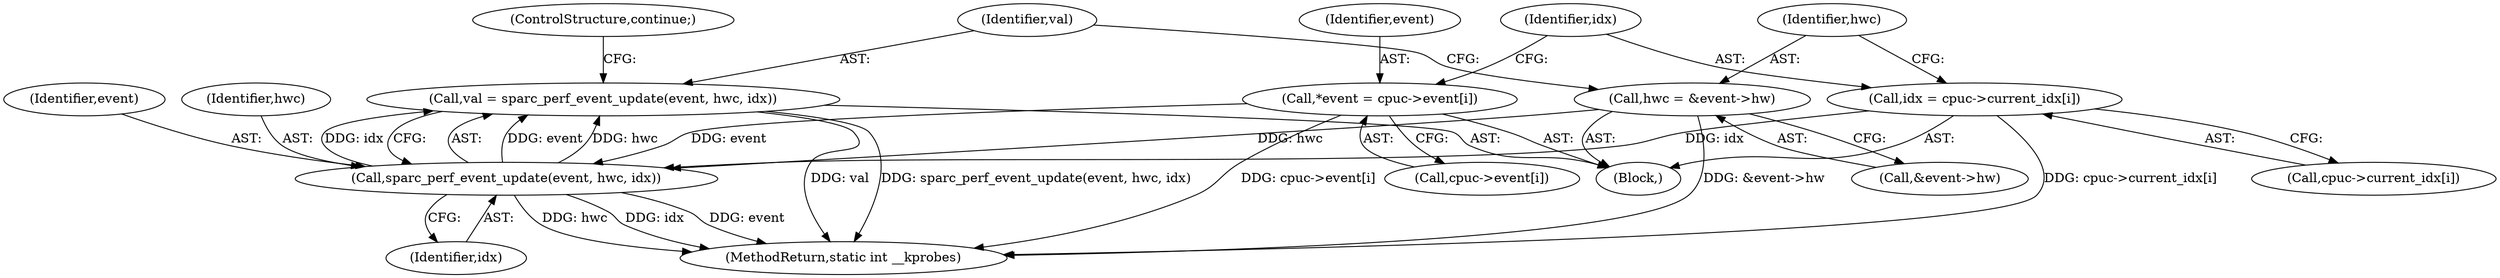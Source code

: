 digraph "0_linux_a8b0ca17b80e92faab46ee7179ba9e99ccb61233_31@API" {
"1000187" [label="(Call,val = sparc_perf_event_update(event, hwc, idx))"];
"1000189" [label="(Call,sparc_perf_event_update(event, hwc, idx))"];
"1000164" [label="(Call,*event = cpuc->event[i])"];
"1000181" [label="(Call,hwc = &event->hw)"];
"1000172" [label="(Call,idx = cpuc->current_idx[i])"];
"1000190" [label="(Identifier,event)"];
"1000182" [label="(Identifier,hwc)"];
"1000189" [label="(Call,sparc_perf_event_update(event, hwc, idx))"];
"1000172" [label="(Call,idx = cpuc->current_idx[i])"];
"1000166" [label="(Call,cpuc->event[i])"];
"1000193" [label="(ControlStructure,continue;)"];
"1000162" [label="(Block,)"];
"1000188" [label="(Identifier,val)"];
"1000164" [label="(Call,*event = cpuc->event[i])"];
"1000165" [label="(Identifier,event)"];
"1000187" [label="(Call,val = sparc_perf_event_update(event, hwc, idx))"];
"1000173" [label="(Identifier,idx)"];
"1000192" [label="(Identifier,idx)"];
"1000181" [label="(Call,hwc = &event->hw)"];
"1000174" [label="(Call,cpuc->current_idx[i])"];
"1000191" [label="(Identifier,hwc)"];
"1000222" [label="(MethodReturn,static int __kprobes)"];
"1000183" [label="(Call,&event->hw)"];
"1000187" -> "1000162"  [label="AST: "];
"1000187" -> "1000189"  [label="CFG: "];
"1000188" -> "1000187"  [label="AST: "];
"1000189" -> "1000187"  [label="AST: "];
"1000193" -> "1000187"  [label="CFG: "];
"1000187" -> "1000222"  [label="DDG: val"];
"1000187" -> "1000222"  [label="DDG: sparc_perf_event_update(event, hwc, idx)"];
"1000189" -> "1000187"  [label="DDG: event"];
"1000189" -> "1000187"  [label="DDG: hwc"];
"1000189" -> "1000187"  [label="DDG: idx"];
"1000189" -> "1000192"  [label="CFG: "];
"1000190" -> "1000189"  [label="AST: "];
"1000191" -> "1000189"  [label="AST: "];
"1000192" -> "1000189"  [label="AST: "];
"1000189" -> "1000222"  [label="DDG: event"];
"1000189" -> "1000222"  [label="DDG: hwc"];
"1000189" -> "1000222"  [label="DDG: idx"];
"1000164" -> "1000189"  [label="DDG: event"];
"1000181" -> "1000189"  [label="DDG: hwc"];
"1000172" -> "1000189"  [label="DDG: idx"];
"1000164" -> "1000162"  [label="AST: "];
"1000164" -> "1000166"  [label="CFG: "];
"1000165" -> "1000164"  [label="AST: "];
"1000166" -> "1000164"  [label="AST: "];
"1000173" -> "1000164"  [label="CFG: "];
"1000164" -> "1000222"  [label="DDG: cpuc->event[i]"];
"1000181" -> "1000162"  [label="AST: "];
"1000181" -> "1000183"  [label="CFG: "];
"1000182" -> "1000181"  [label="AST: "];
"1000183" -> "1000181"  [label="AST: "];
"1000188" -> "1000181"  [label="CFG: "];
"1000181" -> "1000222"  [label="DDG: &event->hw"];
"1000172" -> "1000162"  [label="AST: "];
"1000172" -> "1000174"  [label="CFG: "];
"1000173" -> "1000172"  [label="AST: "];
"1000174" -> "1000172"  [label="AST: "];
"1000182" -> "1000172"  [label="CFG: "];
"1000172" -> "1000222"  [label="DDG: cpuc->current_idx[i]"];
}
